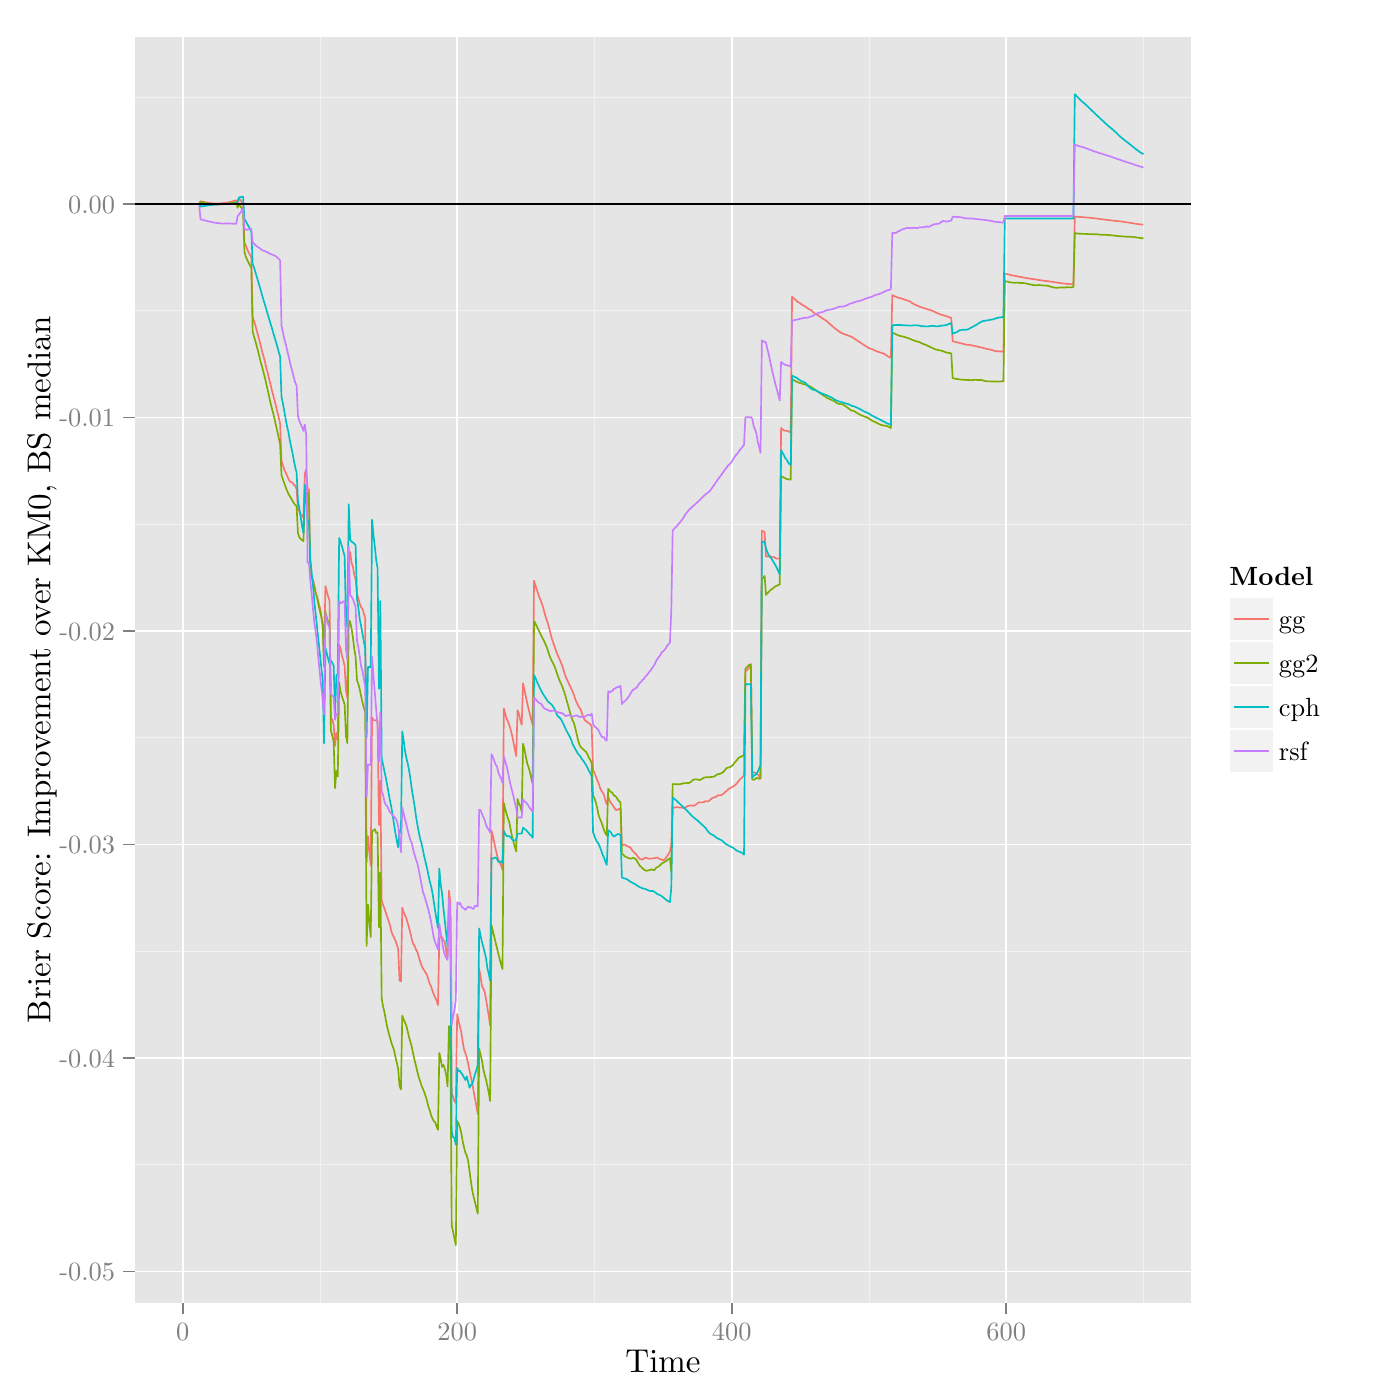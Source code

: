 % Created by tikzDevice version 0.7.0 on 2015-01-19 17:47:58
% !TEX encoding = UTF-8 Unicode
\documentclass[11pt]{memoir}
\nonstopmode

\usepackage{tikz}

\usepackage[active,tightpage,psfixbb]{preview}

\PreviewEnvironment{pgfpicture}

\setlength\PreviewBorder{0pt}

\usepackage{amsmath}
\newcommand{\SweaveOpts}[1]{}  % do not interfere with LaTeX
\newcommand{\SweaveInput}[1]{} % because they are not real TeX commands
\newcommand{\Sexpr}[1]{}       % will only be parsed by R


\usepackage{geometry}
\usepackage{amsmath}
\usepackage{lscape}
\geometry{verbose,tmargin=2.5cm,bmargin=2.5cm,lmargin=2.5cm,rmargin=2.5cm}


\begin{document}

\begin{tikzpicture}[x=1pt,y=1pt]
\definecolor[named]{fillColor}{rgb}{1.00,1.00,1.00}
\path[use as bounding box,fill=fillColor,fill opacity=0.00] (0,0) rectangle (505.89,505.89);
\begin{scope}
\path[clip] (  0.00,  0.00) rectangle (505.89,505.89);
\definecolor[named]{drawColor}{rgb}{1.00,1.00,1.00}
\definecolor[named]{fillColor}{rgb}{1.00,1.00,1.00}

\path[draw=drawColor,line width= 0.6pt,line join=round,line cap=round,fill=fillColor] (  0.00,  0.00) rectangle (505.89,505.89);
\end{scope}
\begin{scope}
\path[clip] ( 48.65, 35.17) rectangle (430.54,492.64);
\definecolor[named]{fillColor}{rgb}{0.90,0.90,0.90}

\path[fill=fillColor] ( 48.65, 35.17) rectangle (430.54,492.64);
\definecolor[named]{drawColor}{rgb}{0.95,0.95,0.95}

\path[draw=drawColor,line width= 0.3pt,line join=round] ( 48.65, 84.98) --
	(430.54, 84.98);

\path[draw=drawColor,line width= 0.3pt,line join=round] ( 48.65,162.15) --
	(430.54,162.15);

\path[draw=drawColor,line width= 0.3pt,line join=round] ( 48.65,239.31) --
	(430.54,239.31);

\path[draw=drawColor,line width= 0.3pt,line join=round] ( 48.65,316.47) --
	(430.54,316.47);

\path[draw=drawColor,line width= 0.3pt,line join=round] ( 48.65,393.63) --
	(430.54,393.63);

\path[draw=drawColor,line width= 0.3pt,line join=round] ( 48.65,470.79) --
	(430.54,470.79);

\path[draw=drawColor,line width= 0.3pt,line join=round] (115.61, 35.17) --
	(115.61,492.64);

\path[draw=drawColor,line width= 0.3pt,line join=round] (214.80, 35.17) --
	(214.80,492.64);

\path[draw=drawColor,line width= 0.3pt,line join=round] (313.99, 35.17) --
	(313.99,492.64);

\path[draw=drawColor,line width= 0.3pt,line join=round] (413.18, 35.17) --
	(413.18,492.64);
\definecolor[named]{drawColor}{rgb}{1.00,1.00,1.00}

\path[draw=drawColor,line width= 0.6pt,line join=round] ( 48.65, 46.40) --
	(430.54, 46.40);

\path[draw=drawColor,line width= 0.6pt,line join=round] ( 48.65,123.56) --
	(430.54,123.56);

\path[draw=drawColor,line width= 0.6pt,line join=round] ( 48.65,200.73) --
	(430.54,200.73);

\path[draw=drawColor,line width= 0.6pt,line join=round] ( 48.65,277.89) --
	(430.54,277.89);

\path[draw=drawColor,line width= 0.6pt,line join=round] ( 48.65,355.05) --
	(430.54,355.05);

\path[draw=drawColor,line width= 0.6pt,line join=round] ( 48.65,432.21) --
	(430.54,432.21);

\path[draw=drawColor,line width= 0.6pt,line join=round] ( 66.01, 35.17) --
	( 66.01,492.64);

\path[draw=drawColor,line width= 0.6pt,line join=round] (165.20, 35.17) --
	(165.20,492.64);

\path[draw=drawColor,line width= 0.6pt,line join=round] (264.39, 35.17) --
	(264.39,492.64);

\path[draw=drawColor,line width= 0.6pt,line join=round] (363.58, 35.17) --
	(363.58,492.64);
\definecolor[named]{drawColor}{rgb}{0.97,0.46,0.43}

\path[draw=drawColor,line width= 0.6pt,line join=round] ( 66.51,432.21) --
	( 67.00,432.21) --
	( 67.50,432.21) --
	( 67.99,432.21) --
	( 68.49,432.21) --
	( 68.99,432.21) --
	( 69.48,432.21) --
	( 69.98,432.21) --
	( 70.47,432.21) --
	( 70.97,432.21) --
	( 71.47,432.21) --
	( 71.96,432.21) --
	( 72.46,433.13) --
	( 72.95,433.01) --
	( 73.45,432.91) --
	( 73.95,432.81) --
	( 74.44,432.73) --
	( 74.94,432.65) --
	( 75.43,432.57) --
	( 75.93,432.51) --
	( 76.43,432.46) --
	( 76.92,432.41) --
	( 77.42,432.38) --
	( 77.91,432.36) --
	( 78.41,432.34) --
	( 78.91,432.34) --
	( 79.40,432.37) --
	( 79.90,432.41) --
	( 80.39,432.44) --
	( 80.89,432.53) --
	( 81.39,432.58) --
	( 81.88,432.66) --
	( 82.38,432.74) --
	( 82.87,432.82) --
	( 83.37,432.97) --
	( 83.86,433.10) --
	( 84.36,433.24) --
	( 84.86,433.35) --
	( 85.35,433.47) --
	( 85.85,432.14) --
	( 86.34,434.25) --
	( 86.84,433.60) --
	( 87.34,432.92) --
	( 87.83,432.22) --
	( 88.33,418.11) --
	( 88.82,417.19) --
	( 89.32,415.81) --
	( 89.82,414.71) --
	( 90.31,413.79) --
	( 90.81,413.02) --
	( 91.30,391.46) --
	( 91.80,389.82) --
	( 92.30,388.26) --
	( 92.79,386.32) --
	( 93.29,384.49) --
	( 93.78,382.67) --
	( 94.28,380.65) --
	( 94.78,378.62) --
	( 95.27,376.95) --
	( 95.77,374.99) --
	( 96.26,372.80) --
	( 96.76,371.05) --
	( 97.26,368.89) --
	( 97.75,366.99) --
	( 98.25,364.83) --
	( 98.74,362.99) --
	( 99.24,361.06) --
	( 99.74,359.13) --
	(100.23,357.00) --
	(100.73,355.02) --
	(101.22,352.76) --
	(101.72,339.15) --
	(102.22,337.82) --
	(102.71,336.17) --
	(103.21,335.19) --
	(103.70,334.06) --
	(104.20,332.89) --
	(104.69,332.01) --
	(105.19,331.70) --
	(105.69,331.44) --
	(106.18,330.83) --
	(106.68,330.34) --
	(107.17,329.16) --
	(107.67,321.82) --
	(108.17,320.97) --
	(108.66,320.01) --
	(109.16,319.44) --
	(109.65,318.82) --
	(110.15,334.81) --
	(110.65,336.24) --
	(111.14,329.31) --
	(111.64,328.90) --
	(112.13,298.82) --
	(112.63,297.27) --
	(113.13,296.31) --
	(113.62,294.20) --
	(114.12,291.63) --
	(114.61,289.90) --
	(115.11,288.00) --
	(115.61,286.32) --
	(116.10,283.40) --
	(116.60,280.33) --
	(117.09,269.09) --
	(117.59,294.08) --
	(118.09,292.25) --
	(118.58,290.34) --
	(119.08,288.89) --
	(119.57,246.35) --
	(120.07,245.94) --
	(120.57,244.04) --
	(121.06,236.35) --
	(121.56,241.06) --
	(122.05,238.73) --
	(122.55,273.05) --
	(123.05,271.49) --
	(123.54,268.96) --
	(124.04,267.37) --
	(124.53,265.13) --
	(125.03,256.18) --
	(125.52,253.69) --
	(126.02,305.76) --
	(126.52,306.43) --
	(127.01,302.55) --
	(127.51,301.11) --
	(128.00,298.20) --
	(128.50,296.47) --
	(129.00,291.21) --
	(129.49,289.62) --
	(129.99,287.74) --
	(130.48,286.46) --
	(130.98,285.91) --
	(131.48,284.17) --
	(131.97,282.39) --
	(132.47,194.15) --
	(132.96,203.69) --
	(133.46,198.18) --
	(133.96,193.06) --
	(134.45,246.64) --
	(134.95,245.72) --
	(135.44,245.53) --
	(135.94,245.60) --
	(136.44,245.59) --
	(136.93,207.76) --
	(137.43,223.83) --
	(137.92,180.36) --
	(138.42,178.94) --
	(138.92,177.55) --
	(139.41,176.05) --
	(139.91,174.58) --
	(140.40,173.14) --
	(140.90,171.74) --
	(141.40,169.40) --
	(141.89,168.05) --
	(142.39,167.12) --
	(142.88,165.98) --
	(143.38,164.64) --
	(143.88,162.95) --
	(144.37,151.66) --
	(144.87,151.26) --
	(145.36,177.90) --
	(145.86,176.16) --
	(146.35,175.22) --
	(146.85,174.04) --
	(147.35,172.26) --
	(147.84,170.48) --
	(148.34,168.61) --
	(148.83,166.34) --
	(149.33,164.84) --
	(149.83,164.10) --
	(150.32,162.77) --
	(150.82,161.83) --
	(151.31,160.16) --
	(151.81,158.49) --
	(152.31,157.03) --
	(152.80,156.02) --
	(153.30,155.25) --
	(153.79,154.40) --
	(154.29,153.64) --
	(154.79,151.87) --
	(155.28,150.39) --
	(155.78,149.43) --
	(156.27,147.92) --
	(156.77,146.48) --
	(157.27,145.46) --
	(157.76,144.39) --
	(158.26,142.69) --
	(158.75,166.79) --
	(159.25,167.38) --
	(159.75,167.20) --
	(160.24,166.26) --
	(160.74,165.50) --
	(161.23,161.88) --
	(161.73,159.92) --
	(162.23,184.07) --
	(162.72,179.86) --
	(163.22,110.77) --
	(163.71,109.65) --
	(164.21,108.03) --
	(164.71,107.35) --
	(165.20,139.46) --
	(165.70,136.80) --
	(166.19,134.98) --
	(166.69,132.85) --
	(167.18,129.54) --
	(167.68,126.69) --
	(168.18,125.27) --
	(168.67,123.71) --
	(169.17,121.55) --
	(169.66,118.97) --
	(170.16,116.61) --
	(170.66,114.35) --
	(171.15,111.55) --
	(171.65,108.85) --
	(172.14,106.25) --
	(172.64,103.26) --
	(173.14,155.69) --
	(173.63,153.17) --
	(174.13,149.67) --
	(174.62,148.68) --
	(175.12,147.51) --
	(175.62,144.83) --
	(176.11,141.82) --
	(176.61,138.78) --
	(177.10,135.41) --
	(177.60,205.76) --
	(178.10,203.93) --
	(178.59,201.42) --
	(179.09,199.08) --
	(179.58,196.90) --
	(180.08,195.13) --
	(180.58,194.22) --
	(181.07,193.10) --
	(181.57,191.68) --
	(182.06,249.90) --
	(182.56,248.12) --
	(183.06,246.10) --
	(183.55,245.22) --
	(184.05,243.86) --
	(184.54,242.15) --
	(185.04,240.12) --
	(185.54,237.71) --
	(186.03,235.12) --
	(186.53,232.67) --
	(187.02,249.21) --
	(187.52,247.94) --
	(188.01,245.66) --
	(188.51,243.99) --
	(189.01,258.94) --
	(189.50,256.63) --
	(190.00,254.37) --
	(190.49,251.85) --
	(190.99,249.69) --
	(191.49,247.69) --
	(191.98,245.78) --
	(192.48,243.95) --
	(192.97,296.06) --
	(193.47,294.29) --
	(193.97,292.80) --
	(194.46,291.32) --
	(194.96,289.92) --
	(195.45,288.71) --
	(195.95,287.40) --
	(196.45,285.65) --
	(196.94,283.77) --
	(197.44,282.25) --
	(197.93,280.74) --
	(198.43,278.94) --
	(198.93,276.93) --
	(199.42,275.05) --
	(199.92,273.61) --
	(200.41,272.22) --
	(200.91,270.73) --
	(201.41,269.41) --
	(201.90,268.30) --
	(202.40,267.21) --
	(202.89,265.99) --
	(203.39,264.63) --
	(203.89,262.98) --
	(204.38,261.41) --
	(204.88,260.33) --
	(205.37,259.26) --
	(205.87,258.20) --
	(206.37,257.15) --
	(206.86,256.11) --
	(207.36,254.79) --
	(207.85,253.31) --
	(208.35,252.11) --
	(208.84,251.09) --
	(209.34,250.24) --
	(209.84,249.52) --
	(210.33,247.91) --
	(210.83,246.70) --
	(211.32,245.65) --
	(211.82,245.27) --
	(212.32,244.89) --
	(212.81,244.53) --
	(213.31,244.17) --
	(213.80,243.44) --
	(214.30,227.66) --
	(214.80,226.63) --
	(215.29,225.35) --
	(215.79,224.02) --
	(216.28,222.90) --
	(216.78,221.35) --
	(217.28,220.18) --
	(217.77,219.53) --
	(218.27,218.58) --
	(218.76,216.68) --
	(219.26,215.27) --
	(219.76,218.17) --
	(220.25,216.65) --
	(220.75,215.78) --
	(221.24,215.14) --
	(221.74,214.47) --
	(222.24,213.53) --
	(222.73,213.13) --
	(223.23,213.36) --
	(223.72,213.69) --
	(224.22,213.36) --
	(224.72,200.52) --
	(225.21,200.61) --
	(225.71,200.70) --
	(226.20,200.39) --
	(226.70,200.19) --
	(227.20,199.85) --
	(227.69,199.73) --
	(228.19,199.06) --
	(228.68,198.31) --
	(229.18,197.86) --
	(229.67,197.42) --
	(230.17,196.78) --
	(230.67,196.07) --
	(231.16,195.54) --
	(231.66,195.38) --
	(232.15,195.31) --
	(232.65,195.60) --
	(233.15,195.99) --
	(233.64,195.84) --
	(234.14,195.71) --
	(234.63,195.60) --
	(235.13,195.61) --
	(235.63,195.67) --
	(236.12,195.74) --
	(236.62,195.83) --
	(237.11,195.94) --
	(237.61,196.02) --
	(238.11,195.63) --
	(238.60,195.43) --
	(239.10,195.25) --
	(239.59,195.09) --
	(240.09,195.21) --
	(240.59,195.86) --
	(241.08,196.58) --
	(241.58,197.31) --
	(242.07,198.06) --
	(242.57,200.59) --
	(243.07,214.02) --
	(243.56,214.06) --
	(244.06,214.12) --
	(244.55,214.19) --
	(245.05,214.15) --
	(245.55,214.10) --
	(246.04,214.06) --
	(246.54,214.03) --
	(247.03,214.01) --
	(247.53,214.09) --
	(248.02,214.36) --
	(248.52,214.63) --
	(249.02,214.78) --
	(249.51,214.82) --
	(250.01,214.82) --
	(250.50,214.74) --
	(251.00,214.80) --
	(251.50,215.18) --
	(251.99,215.57) --
	(252.49,215.94) --
	(252.98,215.94) --
	(253.48,215.94) --
	(253.98,215.95) --
	(254.47,216.11) --
	(254.97,216.40) --
	(255.46,216.29) --
	(255.96,216.35) --
	(256.46,216.75) --
	(256.95,217.15) --
	(257.45,217.56) --
	(257.94,217.71) --
	(258.44,217.85) --
	(258.94,218.10) --
	(259.43,218.51) --
	(259.93,218.47) --
	(260.42,218.54) --
	(260.92,218.74) --
	(261.42,219.12) --
	(261.91,219.54) --
	(262.41,219.98) --
	(262.90,220.43) --
	(263.40,220.86) --
	(263.90,221.13) --
	(264.39,221.41) --
	(264.89,221.70) --
	(265.38,222.00) --
	(265.88,222.41) --
	(266.38,222.97) --
	(266.87,223.62) --
	(267.37,224.22) --
	(267.86,224.70) --
	(268.36,225.18) --
	(268.85,225.66) --
	(269.35,263.51) --
	(269.85,263.57) --
	(270.34,264.14) --
	(270.84,264.73) --
	(271.33,265.95) --
	(271.83,226.64) --
	(272.33,226.81) --
	(272.82,226.62) --
	(273.32,226.42) --
	(273.81,226.13) --
	(274.31,225.38) --
	(274.81,224.47) --
	(275.30,314.11) --
	(275.80,313.90) --
	(276.29,313.62) --
	(276.79,304.79) --
	(277.29,304.75) --
	(277.78,304.86) --
	(278.28,304.98) --
	(278.77,304.54) --
	(279.27,304.56) --
	(279.77,304.59) --
	(280.26,304.18) --
	(280.76,304.00) --
	(281.25,304.04) --
	(281.75,304.05) --
	(282.25,351.25) --
	(282.74,350.73) --
	(283.24,350.32) --
	(283.73,350.27) --
	(284.23,350.23) --
	(284.73,350.13) --
	(285.22,349.85) --
	(285.72,349.57) --
	(286.21,398.60) --
	(286.71,398.21) --
	(287.21,397.75) --
	(287.70,397.28) --
	(288.20,396.84) --
	(288.69,396.58) --
	(289.19,396.25) --
	(289.68,395.85) --
	(290.18,395.54) --
	(290.68,395.33) --
	(291.17,395.02) --
	(291.67,394.60) --
	(292.16,394.19) --
	(292.66,394.04) --
	(293.16,393.75) --
	(293.65,393.28) --
	(294.15,392.81) --
	(294.64,392.43) --
	(295.14,392.20) --
	(295.64,391.97) --
	(296.13,391.60) --
	(296.63,391.21) --
	(297.12,390.88) --
	(297.62,390.57) --
	(298.12,390.25) --
	(298.61,389.93) --
	(299.11,389.52) --
	(299.60,389.00) --
	(300.10,388.64) --
	(300.60,388.15) --
	(301.09,387.72) --
	(301.59,387.34) --
	(302.08,386.95) --
	(302.58,386.57) --
	(303.08,386.18) --
	(303.57,385.85) --
	(304.07,385.56) --
	(304.56,385.36) --
	(305.06,385.17) --
	(305.56,384.99) --
	(306.05,384.80) --
	(306.55,384.62) --
	(307.04,384.43) --
	(307.54,384.24) --
	(308.04,384.01) --
	(308.53,383.63) --
	(309.03,383.33) --
	(309.52,382.95) --
	(310.02,382.65) --
	(310.51,382.34) --
	(311.01,382.03) --
	(311.51,381.66) --
	(312.00,381.34) --
	(312.50,381.03) --
	(312.99,380.71) --
	(313.49,380.40) --
	(313.99,380.11) --
	(314.48,379.86) --
	(314.98,379.80) --
	(315.47,379.59) --
	(315.97,379.34) --
	(316.47,379.09) --
	(316.96,378.87) --
	(317.46,378.70) --
	(317.95,378.55) --
	(318.45,378.39) --
	(318.95,378.24) --
	(319.44,378.03) --
	(319.94,377.72) --
	(320.43,377.41) --
	(320.93,377.09) --
	(321.43,376.80) --
	(321.92,376.64) --
	(322.42,399.27) --
	(322.91,399.03) --
	(323.41,398.80) --
	(323.91,398.57) --
	(324.40,398.35) --
	(324.90,398.25) --
	(325.39,398.12) --
	(325.89,397.95) --
	(326.39,397.78) --
	(326.88,397.62) --
	(327.38,397.45) --
	(327.87,397.29) --
	(328.37,397.13) --
	(328.87,396.90) --
	(329.36,396.55) --
	(329.86,396.20) --
	(330.35,395.95) --
	(330.85,395.72) --
	(331.34,395.50) --
	(331.84,395.30) --
	(332.34,395.04) --
	(332.83,394.87) --
	(333.33,394.71) --
	(333.82,394.55) --
	(334.32,394.39) --
	(334.82,394.24) --
	(335.31,394.09) --
	(335.81,393.94) --
	(336.30,393.79) --
	(336.80,393.63) --
	(337.30,393.40) --
	(337.79,393.16) --
	(338.29,392.93) --
	(338.78,392.70) --
	(339.28,392.48) --
	(339.78,392.26) --
	(340.27,392.12) --
	(340.77,391.98) --
	(341.26,391.85) --
	(341.76,391.69) --
	(342.26,391.53) --
	(342.75,391.38) --
	(343.25,391.16) --
	(343.74,390.96) --
	(344.24,382.59) --
	(344.74,382.46) --
	(345.23,382.33) --
	(345.73,382.20) --
	(346.22,382.08) --
	(346.72,381.96) --
	(347.22,381.83) --
	(347.71,381.71) --
	(348.21,381.59) --
	(348.70,381.47) --
	(349.20,381.35) --
	(349.70,381.31) --
	(350.19,381.31) --
	(350.69,381.19) --
	(351.18,381.08) --
	(351.68,380.97) --
	(352.17,380.87) --
	(352.67,380.76) --
	(353.17,380.65) --
	(353.66,380.54) --
	(354.16,380.44) --
	(354.65,380.33) --
	(355.15,380.23) --
	(355.65,380.05) --
	(356.14,379.91) --
	(356.64,379.79) --
	(357.13,379.70) --
	(357.63,379.61) --
	(358.13,379.50) --
	(358.62,379.35) --
	(359.12,379.20) --
	(359.61,379.03) --
	(360.11,378.97) --
	(360.61,378.94) --
	(361.10,378.90) --
	(361.60,378.87) --
	(362.09,378.84) --
	(362.59,378.76) --
	(363.09,407.06) --
	(363.58,406.93) --
	(364.08,406.80) --
	(364.57,406.67) --
	(365.07,406.55) --
	(365.57,406.44) --
	(366.06,406.34) --
	(366.56,406.24) --
	(367.05,406.14) --
	(367.55,406.04) --
	(368.05,405.94) --
	(368.54,405.85) --
	(369.04,405.75) --
	(369.53,405.66) --
	(370.03,405.57) --
	(370.53,405.48) --
	(371.02,405.38) --
	(371.52,405.30) --
	(372.01,405.22) --
	(372.51,405.14) --
	(373.00,405.08) --
	(373.50,405.00) --
	(374.00,404.93) --
	(374.49,404.86) --
	(374.99,404.78) --
	(375.48,404.70) --
	(375.98,404.62) --
	(376.48,404.55) --
	(376.97,404.48) --
	(377.47,404.41) --
	(377.96,404.35) --
	(378.46,404.31) --
	(378.96,404.23) --
	(379.45,404.15) --
	(379.95,404.08) --
	(380.44,403.99) --
	(380.94,403.92) --
	(381.44,403.85) --
	(381.93,403.78) --
	(382.43,403.71) --
	(382.92,403.64) --
	(383.42,403.57) --
	(383.92,403.51) --
	(384.41,403.45) --
	(384.91,403.39) --
	(385.40,403.33) --
	(385.90,403.28) --
	(386.40,403.23) --
	(386.89,403.20) --
	(387.39,403.21) --
	(387.88,403.20) --
	(388.38,427.61) --
	(388.88,427.58) --
	(389.37,427.54) --
	(389.87,427.51) --
	(390.36,427.47) --
	(390.86,427.43) --
	(391.36,427.40) --
	(391.85,427.37) --
	(392.35,427.31) --
	(392.84,427.27) --
	(393.34,427.24) --
	(393.83,427.19) --
	(394.33,427.14) --
	(394.83,427.07) --
	(395.32,427.02) --
	(395.82,426.95) --
	(396.31,426.89) --
	(396.81,426.83) --
	(397.31,426.77) --
	(397.80,426.71) --
	(398.30,426.65) --
	(398.79,426.58) --
	(399.29,426.51) --
	(399.79,426.45) --
	(400.28,426.39) --
	(400.78,426.33) --
	(401.27,426.27) --
	(401.77,426.20) --
	(402.27,426.14) --
	(402.76,426.08) --
	(403.26,426.03) --
	(403.75,426.00) --
	(404.25,425.96) --
	(404.75,425.91) --
	(405.24,425.84) --
	(405.74,425.77) --
	(406.23,425.70) --
	(406.73,425.62) --
	(407.23,425.54) --
	(407.72,425.47) --
	(408.22,425.39) --
	(408.71,425.31) --
	(409.21,425.23) --
	(409.71,425.15) --
	(410.20,425.06) --
	(410.70,424.98) --
	(411.19,424.90) --
	(411.69,424.85) --
	(412.19,424.79) --
	(412.68,424.74) --
	(413.18,424.71);
\definecolor[named]{drawColor}{rgb}{0.49,0.68,0.00}

\path[draw=drawColor,line width= 0.6pt,line join=round] ( 66.51,432.21) --
	( 67.00,432.21) --
	( 67.50,432.21) --
	( 67.99,432.21) --
	( 68.49,432.21) --
	( 68.99,432.21) --
	( 69.48,432.21) --
	( 69.98,432.21) --
	( 70.47,432.21) --
	( 70.97,432.21) --
	( 71.47,432.21) --
	( 71.96,432.21) --
	( 72.46,433.00) --
	( 72.95,432.86) --
	( 73.45,432.74) --
	( 73.95,432.62) --
	( 74.44,432.51) --
	( 74.94,432.40) --
	( 75.43,432.31) --
	( 75.93,432.23) --
	( 76.43,432.16) --
	( 76.92,432.10) --
	( 77.42,432.04) --
	( 77.91,432.03) --
	( 78.41,432.01) --
	( 78.91,432.02) --
	( 79.40,432.02) --
	( 79.90,432.05) --
	( 80.39,432.09) --
	( 80.89,432.11) --
	( 81.39,432.18) --
	( 81.88,432.23) --
	( 82.38,432.30) --
	( 82.87,432.35) --
	( 83.37,432.42) --
	( 83.86,432.58) --
	( 84.36,432.66) --
	( 84.86,432.75) --
	( 85.35,432.87) --
	( 85.85,430.83) --
	( 86.34,431.98) --
	( 86.84,431.31) --
	( 87.34,430.65) --
	( 87.83,429.90) --
	( 88.33,414.81) --
	( 88.82,413.12) --
	( 89.32,412.01) --
	( 89.82,410.97) --
	( 90.31,409.98) --
	( 90.81,409.22) --
	( 91.30,386.08) --
	( 91.80,384.21) --
	( 92.30,382.57) --
	( 92.79,380.67) --
	( 93.29,378.85) --
	( 93.78,376.80) --
	( 94.28,374.75) --
	( 94.78,373.12) --
	( 95.27,371.10) --
	( 95.77,369.21) --
	( 96.26,367.04) --
	( 96.76,364.82) --
	( 97.26,362.52) --
	( 97.75,360.34) --
	( 98.25,358.27) --
	( 98.74,356.51) --
	( 99.24,354.35) --
	( 99.74,352.07) --
	(100.23,349.89) --
	(100.73,347.65) --
	(101.22,345.30) --
	(101.72,334.18) --
	(102.22,332.66) --
	(102.71,331.30) --
	(103.21,329.88) --
	(103.70,328.66) --
	(104.20,327.49) --
	(104.69,326.67) --
	(105.19,325.81) --
	(105.69,324.94) --
	(106.18,324.06) --
	(106.68,323.48) --
	(107.17,322.93) --
	(107.67,313.23) --
	(108.17,311.72) --
	(108.66,311.07) --
	(109.16,310.72) --
	(109.65,310.35) --
	(110.15,325.39) --
	(110.65,324.39) --
	(111.14,327.96) --
	(111.64,325.95) --
	(112.13,298.04) --
	(112.63,297.17) --
	(113.13,295.42) --
	(113.62,293.58) --
	(114.12,291.17) --
	(114.61,290.08) --
	(115.11,287.19) --
	(115.61,285.08) --
	(116.10,283.01) --
	(116.60,279.85) --
	(117.09,265.05) --
	(117.59,284.72) --
	(118.09,282.82) --
	(118.58,281.21) --
	(119.08,280.36) --
	(119.57,241.85) --
	(120.07,240.07) --
	(120.57,237.86) --
	(121.06,221.10) --
	(121.56,227.30) --
	(122.05,225.28) --
	(122.55,259.28) --
	(123.05,256.08) --
	(123.54,254.37) --
	(124.04,252.86) --
	(124.53,251.24) --
	(125.03,239.88) --
	(125.52,237.35) --
	(126.02,281.65) --
	(126.52,281.31) --
	(127.01,278.88) --
	(127.51,275.61) --
	(128.00,271.55) --
	(128.50,268.42) --
	(129.00,260.09) --
	(129.49,258.71) --
	(129.99,256.78) --
	(130.48,254.39) --
	(130.98,252.08) --
	(131.48,250.13) --
	(131.97,248.61) --
	(132.47,164.07) --
	(132.96,178.94) --
	(133.46,172.72) --
	(133.96,167.29) --
	(134.45,205.56) --
	(134.95,205.75) --
	(135.44,206.29) --
	(135.94,204.90) --
	(136.44,205.13) --
	(136.93,170.80) --
	(137.43,190.70) --
	(137.92,145.20) --
	(138.42,142.20) --
	(138.92,140.09) --
	(139.41,137.45) --
	(139.91,134.82) --
	(140.40,132.85) --
	(140.90,131.01) --
	(141.40,129.22) --
	(141.89,127.79) --
	(142.39,126.39) --
	(142.88,124.10) --
	(143.38,121.85) --
	(143.88,119.64) --
	(144.37,113.48) --
	(144.87,112.25) --
	(145.36,138.85) --
	(145.86,137.51) --
	(146.35,136.38) --
	(146.85,135.22) --
	(147.35,133.09) --
	(147.84,130.97) --
	(148.34,129.26) --
	(148.83,127.48) --
	(149.33,124.99) --
	(149.83,122.71) --
	(150.32,120.72) --
	(150.82,118.57) --
	(151.31,116.61) --
	(151.81,115.25) --
	(152.31,113.56) --
	(152.80,112.53) --
	(153.30,111.23) --
	(153.79,109.86) --
	(154.29,108.14) --
	(154.79,106.01) --
	(155.28,104.64) --
	(155.78,102.93) --
	(156.27,101.68) --
	(156.77,100.78) --
	(157.27,100.32) --
	(157.76, 98.79) --
	(158.26, 97.61) --
	(158.75,125.41) --
	(159.25,123.19) --
	(159.75,120.32) --
	(160.24,121.13) --
	(160.74,119.67) --
	(161.23,117.44) --
	(161.73,113.30) --
	(162.23,135.11) --
	(162.72,132.81) --
	(163.22, 63.19) --
	(163.71, 60.81) --
	(164.21, 58.36) --
	(164.71, 55.97) --
	(165.20,100.83) --
	(165.70, 99.88) --
	(166.19, 98.45) --
	(166.69, 96.44) --
	(167.18, 93.56) --
	(167.68, 91.28) --
	(168.18, 89.29) --
	(168.67, 88.33) --
	(169.17, 86.37) --
	(169.66, 82.76) --
	(170.16, 79.03) --
	(170.66, 75.68) --
	(171.15, 73.38) --
	(171.65, 71.41) --
	(172.14, 69.41) --
	(172.64, 67.38) --
	(173.14,127.01) --
	(173.63,124.83) --
	(174.13,122.85) --
	(174.62,119.68) --
	(175.12,117.61) --
	(175.62,115.76) --
	(176.11,113.45) --
	(176.61,111.10) --
	(177.10,108.04) --
	(177.60,171.57) --
	(178.10,169.51) --
	(178.59,167.43) --
	(179.09,165.30) --
	(179.58,163.30) --
	(180.08,161.27) --
	(180.58,159.22) --
	(181.07,157.35) --
	(181.57,155.72) --
	(182.06,215.79) --
	(182.56,213.57) --
	(183.06,211.77) --
	(183.55,210.14) --
	(184.05,208.65) --
	(184.54,206.08) --
	(185.04,203.54) --
	(185.54,201.72) --
	(186.03,199.91) --
	(186.53,198.18) --
	(187.02,217.16) --
	(187.52,215.61) --
	(188.01,214.62) --
	(188.51,212.55) --
	(189.01,237.12) --
	(189.50,235.19) --
	(190.00,232.58) --
	(190.49,230.06) --
	(190.99,228.70) --
	(191.49,226.86) --
	(191.98,224.65) --
	(192.48,222.56) --
	(192.97,281.50) --
	(193.47,280.55) --
	(193.97,279.58) --
	(194.46,278.54) --
	(194.96,277.52) --
	(195.45,276.51) --
	(195.95,275.51) --
	(196.45,274.52) --
	(196.94,273.50) --
	(197.44,272.33) --
	(197.93,270.93) --
	(198.43,269.37) --
	(198.93,268.01) --
	(199.42,267.04) --
	(199.92,266.04) --
	(200.41,265.05) --
	(200.91,263.61) --
	(201.41,262.18) --
	(201.90,260.76) --
	(202.40,259.48) --
	(202.89,258.51) --
	(203.39,257.22) --
	(203.89,255.81) --
	(204.38,254.20) --
	(204.88,252.40) --
	(205.37,250.61) --
	(205.87,248.83) --
	(206.37,247.07) --
	(206.86,245.65) --
	(207.36,244.72) --
	(207.85,242.87) --
	(208.35,240.74) --
	(208.84,238.63) --
	(209.34,236.91) --
	(209.84,235.97) --
	(210.33,235.49) --
	(210.83,235.02) --
	(211.32,234.57) --
	(211.82,234.13) --
	(212.32,233.19) --
	(212.81,232.10) --
	(213.31,231.20) --
	(213.80,230.24) --
	(214.30,218.56) --
	(214.80,217.39) --
	(215.29,215.94) --
	(215.79,214.07) --
	(216.28,211.41) --
	(216.78,210.04) --
	(217.28,208.89) --
	(217.77,207.48) --
	(218.27,205.92) --
	(218.76,204.85) --
	(219.26,203.94) --
	(219.76,220.85) --
	(220.25,220.26) --
	(220.75,219.70) --
	(221.24,219.46) --
	(221.74,218.54) --
	(222.24,218.29) --
	(222.73,217.85) --
	(223.23,216.99) --
	(223.72,216.35) --
	(224.22,215.98) --
	(224.72,197.27) --
	(225.21,197.10) --
	(225.71,196.46) --
	(226.20,196.23) --
	(226.70,195.99) --
	(227.20,195.75) --
	(227.69,195.62) --
	(228.19,195.68) --
	(228.68,195.94) --
	(229.18,195.70) --
	(229.67,195.48) --
	(230.17,194.76) --
	(230.67,193.89) --
	(231.16,193.09) --
	(231.66,192.65) --
	(232.15,192.17) --
	(232.65,191.72) --
	(233.15,191.34) --
	(233.64,191.25) --
	(234.14,191.35) --
	(234.63,191.47) --
	(235.13,191.60) --
	(235.63,191.76) --
	(236.12,191.46) --
	(236.62,191.60) --
	(237.11,192.34) --
	(237.61,192.58) --
	(238.11,192.86) --
	(238.60,193.31) --
	(239.10,193.80) --
	(239.59,194.14) --
	(240.09,194.36) --
	(240.59,194.67) --
	(241.08,195.06) --
	(241.58,195.46) --
	(242.07,195.82) --
	(242.57,190.73) --
	(243.07,222.57) --
	(243.56,222.54) --
	(244.06,222.52) --
	(244.55,222.50) --
	(245.05,222.50) --
	(245.55,222.51) --
	(246.04,222.60) --
	(246.54,222.73) --
	(247.03,222.87) --
	(247.53,222.88) --
	(248.02,222.91) --
	(248.52,222.94) --
	(249.02,222.99) --
	(249.51,223.25) --
	(250.01,223.71) --
	(250.50,224.14) --
	(251.00,224.28) --
	(251.50,224.24) --
	(251.99,224.22) --
	(252.49,224.10) --
	(252.98,224.05) --
	(253.48,224.33) --
	(253.98,224.65) --
	(254.47,224.93) --
	(254.97,225.00) --
	(255.46,225.01) --
	(255.96,225.03) --
	(256.46,225.07) --
	(256.95,225.11) --
	(257.45,225.17) --
	(257.94,225.25) --
	(258.44,225.55) --
	(258.94,225.87) --
	(259.43,226.19) --
	(259.93,226.22) --
	(260.42,226.36) --
	(260.92,226.63) --
	(261.42,226.99) --
	(261.91,227.57) --
	(262.41,228.21) --
	(262.90,228.52) --
	(263.40,228.58) --
	(263.90,228.76) --
	(264.39,229.12) --
	(264.89,229.51) --
	(265.38,230.27) --
	(265.88,230.74) --
	(266.38,231.39) --
	(266.87,232.01) --
	(267.37,232.31) --
	(267.86,232.50) --
	(268.36,232.72) --
	(268.85,233.20) --
	(269.35,264.25) --
	(269.85,264.77) --
	(270.34,265.31) --
	(270.84,265.70) --
	(271.33,265.62) --
	(271.83,224.21) --
	(272.33,224.12) --
	(272.82,224.28) --
	(273.32,224.82) --
	(273.81,224.67) --
	(274.31,224.46) --
	(274.81,225.06) --
	(275.30,296.62) --
	(275.80,297.11) --
	(276.29,297.75) --
	(276.79,290.91) --
	(277.29,291.54) --
	(277.78,291.98) --
	(278.28,292.58) --
	(278.77,292.97) --
	(279.27,293.19) --
	(279.77,293.76) --
	(280.26,294.02) --
	(280.76,294.27) --
	(281.25,294.46) --
	(281.75,294.67) --
	(282.25,333.86) --
	(282.74,333.53) --
	(283.24,333.34) --
	(283.73,333.06) --
	(284.23,332.80) --
	(284.73,332.71) --
	(285.22,332.61) --
	(285.72,332.57) --
	(286.21,368.84) --
	(286.71,368.57) --
	(287.21,368.31) --
	(287.70,368.04) --
	(288.20,367.78) --
	(288.69,367.60) --
	(289.19,367.45) --
	(289.68,367.30) --
	(290.18,367.15) --
	(290.68,367.00) --
	(291.17,366.86) --
	(291.67,366.71) --
	(292.16,366.56) --
	(292.66,366.26) --
	(293.16,366.00) --
	(293.65,365.67) --
	(294.15,365.33) --
	(294.64,364.98) --
	(295.14,364.64) --
	(295.64,364.30) --
	(296.13,363.96) --
	(296.63,363.62) --
	(297.12,363.29) --
	(297.62,362.95) --
	(298.12,362.64) --
	(298.61,362.27) --
	(299.11,361.98) --
	(299.60,361.75) --
	(300.10,361.53) --
	(300.60,361.31) --
	(301.09,361.09) --
	(301.59,360.85) --
	(302.08,360.45) --
	(302.58,360.12) --
	(303.08,359.99) --
	(303.57,359.87) --
	(304.07,359.85) --
	(304.56,359.74) --
	(305.06,359.41) --
	(305.56,359.09) --
	(306.05,358.76) --
	(306.55,358.39) --
	(307.04,358.00) --
	(307.54,357.60) --
	(308.04,357.47) --
	(308.53,357.40) --
	(309.03,357.09) --
	(309.52,356.78) --
	(310.02,356.47) --
	(310.51,356.19) --
	(311.01,355.93) --
	(311.51,355.67) --
	(312.00,355.51) --
	(312.50,355.32) --
	(312.99,355.17) --
	(313.49,354.95) --
	(313.99,354.63) --
	(314.48,354.31) --
	(314.98,353.95) --
	(315.47,353.68) --
	(315.97,353.51) --
	(316.47,353.25) --
	(316.96,353.00) --
	(317.46,352.74) --
	(317.95,352.49) --
	(318.45,352.32) --
	(318.95,352.22) --
	(319.44,352.12) --
	(319.94,352.02) --
	(320.43,351.92) --
	(320.93,351.77) --
	(321.43,351.48) --
	(321.92,351.19) --
	(322.42,385.72) --
	(322.91,385.49) --
	(323.41,385.26) --
	(323.91,385.03) --
	(324.40,384.81) --
	(324.90,384.58) --
	(325.39,384.46) --
	(325.89,384.40) --
	(326.39,384.24) --
	(326.88,384.09) --
	(327.38,383.94) --
	(327.87,383.80) --
	(328.37,383.63) --
	(328.87,383.40) --
	(329.36,383.20) --
	(329.86,383.00) --
	(330.35,382.80) --
	(330.85,382.63) --
	(331.34,382.53) --
	(331.84,382.37) --
	(332.34,382.21) --
	(332.83,381.96) --
	(333.33,381.68) --
	(333.82,381.54) --
	(334.32,381.34) --
	(334.82,381.11) --
	(335.31,380.89) --
	(335.81,380.67) --
	(336.30,380.43) --
	(336.80,380.19) --
	(337.30,379.95) --
	(337.79,379.71) --
	(338.29,379.57) --
	(338.78,379.45) --
	(339.28,379.33) --
	(339.78,379.26) --
	(340.27,379.13) --
	(340.77,379.00) --
	(341.26,378.77) --
	(341.76,378.56) --
	(342.26,378.44) --
	(342.75,378.36) --
	(343.25,378.27) --
	(343.74,378.19) --
	(344.24,369.26) --
	(344.74,369.13) --
	(345.23,369.01) --
	(345.73,368.93) --
	(346.22,368.86) --
	(346.72,368.79) --
	(347.22,368.72) --
	(347.71,368.68) --
	(348.21,368.66) --
	(348.70,368.63) --
	(349.20,368.60) --
	(349.70,368.58) --
	(350.19,368.56) --
	(350.69,368.53) --
	(351.18,368.51) --
	(351.68,368.58) --
	(352.17,368.64) --
	(352.67,368.61) --
	(353.17,368.59) --
	(353.66,368.57) --
	(354.16,368.56) --
	(354.65,368.54) --
	(355.15,368.45) --
	(355.65,368.28) --
	(356.14,368.15) --
	(356.64,368.10) --
	(357.13,368.08) --
	(357.63,368.07) --
	(358.13,368.05) --
	(358.62,368.04) --
	(359.12,368.03) --
	(359.61,368.02) --
	(360.11,368.01) --
	(360.61,368.00) --
	(361.10,368.00) --
	(361.60,368.06) --
	(362.09,368.11) --
	(362.59,368.12) --
	(363.09,404.33) --
	(363.58,404.21) --
	(364.08,404.09) --
	(364.57,403.97) --
	(365.07,403.85) --
	(365.57,403.78) --
	(366.06,403.74) --
	(366.56,403.70) --
	(367.05,403.70) --
	(367.55,403.76) --
	(368.05,403.72) --
	(368.54,403.64) --
	(369.04,403.62) --
	(369.53,403.60) --
	(370.03,403.59) --
	(370.53,403.51) --
	(371.02,403.39) --
	(371.52,403.27) --
	(372.01,403.16) --
	(372.51,403.04) --
	(373.00,402.93) --
	(373.50,402.85) --
	(374.00,402.82) --
	(374.49,402.80) --
	(374.99,402.85) --
	(375.48,402.89) --
	(375.98,402.86) --
	(376.48,402.78) --
	(376.97,402.73) --
	(377.47,402.70) --
	(377.96,402.69) --
	(378.46,402.63) --
	(378.96,402.51) --
	(379.45,402.36) --
	(379.95,402.20) --
	(380.44,402.06) --
	(380.94,402.01) --
	(381.44,401.90) --
	(381.93,401.88) --
	(382.43,401.93) --
	(382.92,401.98) --
	(383.42,402.02) --
	(383.92,402.01) --
	(384.41,402.01) --
	(384.91,402.01) --
	(385.40,402.07) --
	(385.90,402.09) --
	(386.40,402.04) --
	(386.89,402.04) --
	(387.39,402.11) --
	(387.88,402.22) --
	(388.38,421.65) --
	(388.88,421.58) --
	(389.37,421.51) --
	(389.87,421.44) --
	(390.36,421.41) --
	(390.86,421.39) --
	(391.36,421.38) --
	(391.85,421.37) --
	(392.35,421.36) --
	(392.84,421.34) --
	(393.34,421.29) --
	(393.83,421.28) --
	(394.33,421.27) --
	(394.83,421.26) --
	(395.32,421.24) --
	(395.82,421.23) --
	(396.31,421.22) --
	(396.81,421.18) --
	(397.31,421.13) --
	(397.80,421.08) --
	(398.30,421.05) --
	(398.79,421.05) --
	(399.29,421.03) --
	(399.79,421.00) --
	(400.28,420.97) --
	(400.78,420.93) --
	(401.27,420.90) --
	(401.77,420.85) --
	(402.27,420.79) --
	(402.76,420.73) --
	(403.26,420.67) --
	(403.75,420.61) --
	(404.25,420.56) --
	(404.75,420.53) --
	(405.24,420.49) --
	(405.74,420.45) --
	(406.23,420.41) --
	(406.73,420.37) --
	(407.23,420.35) --
	(407.72,420.34) --
	(408.22,420.32) --
	(408.71,420.30) --
	(409.21,420.29) --
	(409.71,420.23) --
	(410.20,420.16) --
	(410.70,420.09) --
	(411.19,420.01) --
	(411.69,419.94) --
	(412.19,419.87) --
	(412.68,419.82) --
	(413.18,419.76);
\definecolor[named]{drawColor}{rgb}{0.00,0.75,0.77}

\path[draw=drawColor,line width= 0.6pt,line join=round] ( 66.51,432.21) --
	( 67.00,432.21) --
	( 67.50,432.21) --
	( 67.99,432.21) --
	( 68.49,432.21) --
	( 68.99,432.21) --
	( 69.48,432.21) --
	( 69.98,432.21) --
	( 70.47,432.21) --
	( 70.97,432.21) --
	( 71.47,432.21) --
	( 71.96,432.21) --
	( 72.46,431.23) --
	( 72.95,431.32) --
	( 73.45,431.40) --
	( 73.95,431.48) --
	( 74.44,431.55) --
	( 74.94,431.62) --
	( 75.43,431.71) --
	( 75.93,431.75) --
	( 76.43,431.82) --
	( 76.92,431.87) --
	( 77.42,431.91) --
	( 77.91,431.95) --
	( 78.41,431.98) --
	( 78.91,432.03) --
	( 79.40,432.10) --
	( 79.90,432.15) --
	( 80.39,432.14) --
	( 80.89,432.19) --
	( 81.39,432.22) --
	( 81.88,432.24) --
	( 82.38,432.29) --
	( 82.87,432.27) --
	( 83.37,432.30) --
	( 83.86,432.29) --
	( 84.36,432.24) --
	( 84.86,432.26) --
	( 85.35,432.27) --
	( 85.85,433.01) --
	( 86.34,434.55) --
	( 86.84,434.63) --
	( 87.34,434.74) --
	( 87.83,434.84) --
	( 88.33,426.68) --
	( 88.82,425.99) --
	( 89.32,424.96) --
	( 89.82,424.14) --
	( 90.31,423.32) --
	( 90.81,422.23) --
	( 91.30,410.56) --
	( 91.80,409.16) --
	( 92.30,407.50) --
	( 92.79,405.87) --
	( 93.29,404.16) --
	( 93.78,402.47) --
	( 94.28,400.82) --
	( 94.78,398.96) --
	( 95.27,397.32) --
	( 95.77,395.72) --
	( 96.26,394.02) --
	( 96.76,392.28) --
	( 97.26,390.58) --
	( 97.75,388.96) --
	( 98.25,387.35) --
	( 98.74,385.57) --
	( 99.24,383.90) --
	( 99.74,382.27) --
	(100.23,380.55) --
	(100.73,378.71) --
	(101.22,377.01) --
	(101.72,362.48) --
	(102.22,360.20) --
	(102.71,357.35) --
	(103.21,354.58) --
	(103.70,351.92) --
	(104.20,349.85) --
	(104.69,346.98) --
	(105.19,344.48) --
	(105.69,342.28) --
	(106.18,339.53) --
	(106.68,337.00) --
	(107.17,335.18) --
	(107.67,325.06) --
	(108.17,322.20) --
	(108.66,318.95) --
	(109.16,315.70) --
	(109.65,313.28) --
	(110.15,330.66) --
	(110.65,326.38) --
	(111.14,317.67) --
	(111.64,317.67) --
	(112.13,304.13) --
	(112.63,298.82) --
	(113.13,293.93) --
	(113.62,288.07) --
	(114.12,283.59) --
	(114.61,278.83) --
	(115.11,274.24) --
	(115.61,269.45) --
	(116.10,264.60) --
	(116.60,260.31) --
	(117.09,237.27) --
	(117.59,271.77) --
	(118.09,269.83) --
	(118.58,267.84) --
	(119.08,265.98) --
	(119.57,267.14) --
	(120.07,266.39) --
	(120.57,265.28) --
	(121.06,247.82) --
	(121.56,262.05) --
	(122.05,262.05) --
	(122.55,311.53) --
	(123.05,310.17) --
	(123.54,308.53) --
	(124.04,306.66) --
	(124.53,304.95) --
	(125.03,280.79) --
	(125.52,279.38) --
	(126.02,323.69) --
	(126.52,310.86) --
	(127.01,310.24) --
	(127.51,309.82) --
	(128.00,309.49) --
	(128.50,308.77) --
	(129.00,289.44) --
	(129.49,286.35) --
	(129.99,282.13) --
	(130.48,279.70) --
	(130.98,276.87) --
	(131.48,274.12) --
	(131.97,271.49) --
	(132.47,239.36) --
	(132.96,264.85) --
	(133.46,264.85) --
	(133.96,264.85) --
	(134.45,318.12) --
	(134.95,312.51) --
	(135.44,308.30) --
	(135.94,303.54) --
	(136.44,300.47) --
	(136.93,257.00) --
	(137.43,288.69) --
	(137.92,231.92) --
	(138.42,229.59) --
	(138.92,227.14) --
	(139.41,224.87) --
	(139.91,222.18) --
	(140.40,219.42) --
	(140.90,216.68) --
	(141.40,214.17) --
	(141.89,211.34) --
	(142.39,207.97) --
	(142.88,204.89) --
	(143.38,202.15) --
	(143.88,199.68) --
	(144.37,205.89) --
	(144.87,204.98) --
	(145.36,241.60) --
	(145.86,238.27) --
	(146.35,234.62) --
	(146.85,231.93) --
	(147.35,229.94) --
	(147.84,227.46) --
	(148.34,224.29) --
	(148.83,220.53) --
	(149.33,217.60) --
	(149.83,214.52) --
	(150.32,210.88) --
	(150.82,207.90) --
	(151.31,205.30) --
	(151.81,202.83) --
	(152.31,201.21) --
	(152.80,198.85) --
	(153.30,196.34) --
	(153.79,194.31) --
	(154.29,192.24) --
	(154.79,189.82) --
	(155.28,187.50) --
	(155.78,185.64) --
	(156.27,183.26) --
	(156.77,179.87) --
	(157.27,176.53) --
	(157.76,173.48) --
	(158.26,170.54) --
	(158.75,191.99) --
	(159.25,186.26) --
	(159.75,182.95) --
	(160.24,177.56) --
	(160.74,173.10) --
	(161.23,168.45) --
	(161.73,163.87) --
	(162.23,177.83) --
	(162.72,174.31) --
	(163.22, 96.94) --
	(163.71, 95.08) --
	(164.21, 94.68) --
	(164.71, 92.33) --
	(165.20,119.99) --
	(165.70,118.77) --
	(166.19,119.01) --
	(166.69,118.11) --
	(167.18,117.55) --
	(167.68,116.50) --
	(168.18,115.60) --
	(168.67,116.96) --
	(169.17,114.93) --
	(169.66,112.83) --
	(170.16,113.76) --
	(170.66,114.23) --
	(171.15,115.83) --
	(171.65,117.76) --
	(172.14,119.25) --
	(172.64,121.07) --
	(173.14,170.42) --
	(173.63,167.95) --
	(174.13,165.54) --
	(174.62,163.86) --
	(175.12,161.83) --
	(175.62,159.68) --
	(176.11,155.96) --
	(176.61,154.02) --
	(177.10,151.62) --
	(177.60,195.72) --
	(178.10,195.63) --
	(178.59,195.93) --
	(179.09,196.03) --
	(179.58,195.52) --
	(180.08,194.44) --
	(180.58,194.61) --
	(181.07,194.56) --
	(181.57,194.06) --
	(182.06,205.70) --
	(182.56,204.51) --
	(183.06,203.84) --
	(183.55,203.73) --
	(184.05,203.74) --
	(184.54,203.30) --
	(185.04,202.61) --
	(185.54,202.11) --
	(186.03,202.16) --
	(186.53,202.51) --
	(187.02,204.66) --
	(187.52,204.66) --
	(188.01,204.66) --
	(188.51,204.66) --
	(189.01,206.82) --
	(189.50,206.34) --
	(190.00,206.04) --
	(190.49,205.51) --
	(190.99,204.92) --
	(191.49,204.33) --
	(191.98,203.86) --
	(192.48,203.17) --
	(192.97,261.93) --
	(193.47,260.94) --
	(193.97,259.67) --
	(194.46,258.61) --
	(194.96,257.55) --
	(195.45,256.49) --
	(195.95,255.58) --
	(196.45,254.80) --
	(196.94,254.03) --
	(197.44,253.26) --
	(197.93,252.49) --
	(198.43,252.04) --
	(198.93,251.62) --
	(199.42,251.20) --
	(199.92,250.43) --
	(200.41,249.66) --
	(200.91,248.43) --
	(201.41,247.31) --
	(201.90,246.84) --
	(202.40,246.34) --
	(202.89,245.66) --
	(203.39,244.69) --
	(203.89,243.59) --
	(204.38,242.48) --
	(204.88,241.55) --
	(205.37,240.62) --
	(205.87,239.69) --
	(206.37,238.60) --
	(206.86,237.19) --
	(207.36,236.15) --
	(207.85,235.28) --
	(208.35,234.42) --
	(208.84,233.55) --
	(209.34,233.01) --
	(209.84,232.35) --
	(210.33,231.48) --
	(210.83,230.93) --
	(211.32,230.15) --
	(211.82,229.36) --
	(212.32,228.37) --
	(212.81,227.34) --
	(213.31,226.52) --
	(213.80,225.44) --
	(214.30,205.14) --
	(214.80,203.81) --
	(215.29,202.54) --
	(215.79,201.63) --
	(216.28,200.96) --
	(216.78,199.85) --
	(217.28,198.48) --
	(217.77,197.05) --
	(218.27,195.91) --
	(218.76,194.49) --
	(219.26,193.36) --
	(219.76,205.86) --
	(220.25,205.59) --
	(220.75,205.08) --
	(221.24,204.22) --
	(221.74,203.58) --
	(222.24,203.88) --
	(222.73,204.20) --
	(223.23,204.52) --
	(223.72,204.41) --
	(224.22,204.26) --
	(224.72,188.80) --
	(225.21,188.62) --
	(225.71,188.45) --
	(226.20,188.29) --
	(226.70,188.12) --
	(227.20,187.71) --
	(227.69,187.33) --
	(228.19,187.08) --
	(228.68,186.82) --
	(229.18,186.57) --
	(229.67,186.27) --
	(230.17,185.93) --
	(230.67,185.59) --
	(231.16,185.32) --
	(231.66,185.16) --
	(232.15,184.85) --
	(232.65,184.83) --
	(233.15,184.67) --
	(233.64,184.45) --
	(234.14,184.23) --
	(234.63,183.98) --
	(235.13,183.93) --
	(235.63,183.92) --
	(236.12,183.88) --
	(236.62,183.54) --
	(237.11,183.13) --
	(237.61,182.74) --
	(238.11,182.64) --
	(238.60,182.37) --
	(239.10,182.06) --
	(239.59,181.68) --
	(240.09,181.27) --
	(240.59,180.86) --
	(241.08,180.45) --
	(241.58,180.15) --
	(242.07,179.90) --
	(242.57,185.11) --
	(243.07,217.67) --
	(243.56,217.29) --
	(244.06,216.90) --
	(244.55,216.48) --
	(245.05,216.00) --
	(245.55,215.52) --
	(246.04,215.04) --
	(246.54,214.56) --
	(247.03,214.09) --
	(247.53,213.65) --
	(248.02,213.18) --
	(248.52,212.68) --
	(249.02,212.15) --
	(249.51,211.61) --
	(250.01,211.07) --
	(250.50,210.65) --
	(251.00,210.23) --
	(251.50,209.81) --
	(251.99,209.46) --
	(252.49,209.00) --
	(252.98,208.54) --
	(253.48,208.08) --
	(253.98,207.62) --
	(254.47,207.16) --
	(254.97,206.70) --
	(255.46,205.98) --
	(255.96,205.30) --
	(256.46,204.77) --
	(256.95,204.42) --
	(257.45,204.23) --
	(257.94,203.99) --
	(258.44,203.57) --
	(258.94,203.16) --
	(259.43,202.86) --
	(259.93,202.65) --
	(260.42,202.43) --
	(260.92,202.11) --
	(261.42,201.66) --
	(261.91,201.22) --
	(262.41,200.82) --
	(262.90,200.56) --
	(263.40,200.30) --
	(263.90,200.05) --
	(264.39,199.79) --
	(264.89,199.54) --
	(265.38,199.21) --
	(265.88,198.75) --
	(266.38,198.43) --
	(266.87,198.23) --
	(267.37,198.03) --
	(267.86,197.83) --
	(268.36,197.54) --
	(268.85,197.04) --
	(269.35,258.61) --
	(269.85,258.61) --
	(270.34,258.61) --
	(270.84,258.61) --
	(271.33,258.61) --
	(271.83,224.90) --
	(272.33,225.58) --
	(272.82,225.80) --
	(273.32,226.22) --
	(273.81,227.05) --
	(274.31,228.24) --
	(274.81,229.50) --
	(275.30,309.96) --
	(275.80,310.25) --
	(276.29,309.84) --
	(276.79,307.73) --
	(277.29,306.41) --
	(277.78,305.20) --
	(278.28,304.58) --
	(278.77,304.04) --
	(279.27,303.20) --
	(279.77,302.38) --
	(280.26,301.57) --
	(280.76,300.52) --
	(281.25,299.42) --
	(281.75,298.33) --
	(282.25,343.32) --
	(282.74,342.26) --
	(283.24,341.49) --
	(283.73,340.33) --
	(284.23,339.92) --
	(284.73,338.84) --
	(285.22,338.23) --
	(285.72,337.87) --
	(286.21,370.20) --
	(286.71,369.87) --
	(287.21,369.68) --
	(287.70,369.48) --
	(288.20,369.10) --
	(288.69,368.76) --
	(289.19,368.41) --
	(289.68,368.09) --
	(290.18,367.97) --
	(290.68,367.73) --
	(291.17,367.40) --
	(291.67,366.80) --
	(292.16,366.21) --
	(292.66,365.80) --
	(293.16,365.38) --
	(293.65,365.15) --
	(294.15,364.99) --
	(294.64,364.84) --
	(295.14,364.68) --
	(295.64,364.32) --
	(296.13,364.05) --
	(296.63,363.86) --
	(297.12,363.66) --
	(297.62,363.47) --
	(298.12,363.28) --
	(298.61,363.09) --
	(299.11,362.90) --
	(299.60,362.62) --
	(300.10,362.41) --
	(300.60,362.16) --
	(301.09,361.84) --
	(301.59,361.53) --
	(302.08,361.23) --
	(302.58,361.05) --
	(303.08,360.87) --
	(303.57,360.69) --
	(304.07,360.54) --
	(304.56,360.42) --
	(305.06,360.27) --
	(305.56,360.12) --
	(306.05,359.97) --
	(306.55,359.82) --
	(307.04,359.65) --
	(307.54,359.35) --
	(308.04,359.17) --
	(308.53,359.03) --
	(309.03,358.88) --
	(309.52,358.67) --
	(310.02,358.39) --
	(310.51,358.16) --
	(311.01,357.91) --
	(311.51,357.63) --
	(312.00,357.36) --
	(312.50,357.10) --
	(312.99,356.90) --
	(313.49,356.71) --
	(313.99,356.49) --
	(314.48,356.11) --
	(314.98,355.77) --
	(315.47,355.51) --
	(315.97,355.26) --
	(316.47,355.01) --
	(316.96,354.76) --
	(317.46,354.55) --
	(317.95,354.29) --
	(318.45,354.03) --
	(318.95,353.77) --
	(319.44,353.52) --
	(319.94,353.27) --
	(320.43,352.96) --
	(320.93,352.74) --
	(321.43,352.58) --
	(321.92,352.41) --
	(322.42,388.37) --
	(322.91,388.29) --
	(323.41,388.49) --
	(323.91,388.45) --
	(324.40,388.45) --
	(324.90,388.45) --
	(325.39,388.43) --
	(325.89,388.40) --
	(326.39,388.37) --
	(326.88,388.34) --
	(327.38,388.31) --
	(327.87,388.28) --
	(328.37,388.25) --
	(328.87,388.22) --
	(329.36,388.22) --
	(329.86,388.28) --
	(330.35,388.34) --
	(330.85,388.32) --
	(331.34,388.30) --
	(331.84,388.29) --
	(332.34,388.22) --
	(332.83,388.02) --
	(333.33,388.00) --
	(333.82,387.98) --
	(334.32,387.95) --
	(334.82,387.93) --
	(335.31,387.94) --
	(335.81,388.01) --
	(336.30,388.08) --
	(336.80,388.13) --
	(337.30,388.12) --
	(337.79,388.04) --
	(338.29,387.94) --
	(338.78,387.97) --
	(339.28,388.00) --
	(339.78,388.16) --
	(340.27,388.20) --
	(340.77,388.25) --
	(341.26,388.34) --
	(341.76,388.39) --
	(342.26,388.55) --
	(342.75,388.78) --
	(343.25,388.96) --
	(343.74,389.11) --
	(344.24,385.35) --
	(344.74,385.53) --
	(345.23,385.67) --
	(345.73,385.88) --
	(346.22,386.13) --
	(346.72,386.59) --
	(347.22,386.57) --
	(347.71,386.73) --
	(348.21,386.72) --
	(348.70,386.71) --
	(349.20,386.76) --
	(349.70,386.88) --
	(350.19,387.07) --
	(350.69,387.37) --
	(351.18,387.64) --
	(351.68,387.88) --
	(352.17,388.16) --
	(352.67,388.45) --
	(353.17,388.73) --
	(353.66,389.10) --
	(354.16,389.38) --
	(354.65,389.59) --
	(355.15,389.88) --
	(355.65,390.01) --
	(356.14,390.00) --
	(356.64,390.09) --
	(357.13,390.18) --
	(357.63,390.27) --
	(358.13,390.36) --
	(358.62,390.45) --
	(359.12,390.59) --
	(359.61,390.77) --
	(360.11,390.94) --
	(360.61,391.03) --
	(361.10,391.17) --
	(361.60,391.16) --
	(362.09,391.32) --
	(362.59,391.23) --
	(363.09,426.92) --
	(363.58,426.92) --
	(364.08,426.92) --
	(364.57,426.92) --
	(365.07,426.92) --
	(365.57,426.92) --
	(366.06,426.92) --
	(366.56,426.92) --
	(367.05,426.92) --
	(367.55,426.92) --
	(368.05,426.92) --
	(368.54,426.92) --
	(369.04,426.92) --
	(369.53,426.92) --
	(370.03,426.92) --
	(370.53,426.92) --
	(371.02,426.92) --
	(371.52,426.92) --
	(372.01,426.92) --
	(372.51,426.92) --
	(373.00,426.92) --
	(373.50,426.92) --
	(374.00,426.92) --
	(374.49,426.92) --
	(374.99,426.92) --
	(375.48,426.92) --
	(375.98,426.92) --
	(376.48,426.92) --
	(376.97,426.92) --
	(377.47,426.92) --
	(377.96,426.92) --
	(378.46,426.92) --
	(378.96,426.92) --
	(379.45,426.92) --
	(379.95,426.92) --
	(380.44,426.92) --
	(380.94,426.92) --
	(381.44,426.92) --
	(381.93,426.92) --
	(382.43,426.92) --
	(382.92,426.92) --
	(383.42,426.92) --
	(383.92,426.92) --
	(384.41,426.92) --
	(384.91,426.92) --
	(385.40,426.92) --
	(385.90,426.92) --
	(386.40,426.92) --
	(386.89,426.92) --
	(387.39,426.92) --
	(387.88,426.92) --
	(388.38,471.85) --
	(388.88,471.33) --
	(389.37,470.81) --
	(389.87,470.29) --
	(390.36,469.78) --
	(390.86,469.33) --
	(391.36,468.91) --
	(391.85,468.49) --
	(392.35,468.07) --
	(392.84,467.61) --
	(393.34,467.13) --
	(393.83,466.64) --
	(394.33,466.16) --
	(394.83,465.68) --
	(395.32,465.21) --
	(395.82,464.73) --
	(396.31,464.26) --
	(396.81,463.79) --
	(397.31,463.32) --
	(397.80,462.85) --
	(398.30,462.39) --
	(398.79,461.93) --
	(399.29,461.47) --
	(399.79,461.01) --
	(400.28,460.55) --
	(400.78,460.13) --
	(401.27,459.73) --
	(401.77,459.35) --
	(402.27,458.92) --
	(402.76,458.46) --
	(403.26,458.05) --
	(403.75,457.52) --
	(404.25,457.01) --
	(404.75,456.55) --
	(405.24,456.12) --
	(405.74,455.73) --
	(406.23,455.33) --
	(406.73,454.94) --
	(407.23,454.57) --
	(407.72,454.20) --
	(408.22,453.80) --
	(408.71,453.39) --
	(409.21,452.99) --
	(409.71,452.59) --
	(410.20,452.19) --
	(410.70,451.81) --
	(411.19,451.48) --
	(411.69,451.08) --
	(412.19,450.70) --
	(412.68,450.44) --
	(413.18,450.18);
\definecolor[named]{drawColor}{rgb}{0.78,0.49,1.00}

\path[draw=drawColor,line width= 0.6pt,line join=round] ( 66.51,432.21) --
	( 67.00,432.21) --
	( 67.50,432.21) --
	( 67.99,432.21) --
	( 68.49,432.21) --
	( 68.99,432.21) --
	( 69.48,432.21) --
	( 69.98,432.21) --
	( 70.47,432.21) --
	( 70.97,432.21) --
	( 71.47,432.21) --
	( 71.96,432.21) --
	( 72.46,426.62) --
	( 72.95,426.49) --
	( 73.45,426.35) --
	( 73.95,426.24) --
	( 74.44,426.12) --
	( 74.94,426.00) --
	( 75.43,425.88) --
	( 75.93,425.77) --
	( 76.43,425.64) --
	( 76.92,425.54) --
	( 77.42,425.45) --
	( 77.91,425.36) --
	( 78.41,425.30) --
	( 78.91,425.27) --
	( 79.40,425.20) --
	( 79.90,425.12) --
	( 80.39,425.07) --
	( 80.89,425.07) --
	( 81.39,425.13) --
	( 81.88,425.14) --
	( 82.38,425.14) --
	( 82.87,425.12) --
	( 83.37,425.07) --
	( 83.86,425.05) --
	( 84.36,425.01) --
	( 84.86,425.02) --
	( 85.35,425.00) --
	( 85.85,427.69) --
	( 86.34,428.40) --
	( 86.84,429.04) --
	( 87.34,429.72) --
	( 87.83,430.53) --
	( 88.33,423.15) --
	( 88.82,422.97) --
	( 89.32,422.84) --
	( 89.82,423.07) --
	( 90.31,423.11) --
	( 90.81,423.19) --
	( 91.30,418.32) --
	( 91.80,417.82) --
	( 92.30,417.24) --
	( 92.79,416.93) --
	( 93.29,416.51) --
	( 93.78,416.27) --
	( 94.28,415.81) --
	( 94.78,415.38) --
	( 95.27,415.30) --
	( 95.77,415.12) --
	( 96.26,414.86) --
	( 96.76,414.70) --
	( 97.26,414.29) --
	( 97.75,414.15) --
	( 98.25,413.91) --
	( 98.74,413.76) --
	( 99.24,413.50) --
	( 99.74,413.28) --
	(100.23,412.79) --
	(100.73,412.29) --
	(101.22,411.79) --
	(101.72,388.23) --
	(102.22,385.85) --
	(102.71,383.52) --
	(103.21,381.70) --
	(103.70,379.62) --
	(104.20,377.48) --
	(104.69,375.39) --
	(105.19,373.29) --
	(105.69,371.44) --
	(106.18,369.49) --
	(106.68,367.59) --
	(107.17,366.59) --
	(107.67,355.54) --
	(108.17,353.72) --
	(108.66,352.64) --
	(109.16,351.55) --
	(109.65,350.18) --
	(110.15,352.50) --
	(110.65,348.80) --
	(111.14,302.54) --
	(111.64,302.54) --
	(112.13,296.06) --
	(112.63,291.12) --
	(113.13,285.48) --
	(113.62,280.69) --
	(114.12,277.22) --
	(114.61,273.09) --
	(115.11,267.16) --
	(115.61,262.22) --
	(116.10,257.37) --
	(116.60,253.04) --
	(117.09,247.73) --
	(117.59,284.16) --
	(118.09,281.90) --
	(118.58,280.29) --
	(119.08,279.15) --
	(119.57,255.15) --
	(120.07,254.39) --
	(120.57,254.06) --
	(121.06,245.77) --
	(121.56,247.87) --
	(122.05,247.87) --
	(122.55,288.71) --
	(123.05,287.89) --
	(123.54,288.09) --
	(124.04,288.60) --
	(124.53,288.58) --
	(125.03,271.13) --
	(125.52,267.44) --
	(126.02,308.34) --
	(126.52,290.90) --
	(127.01,290.23) --
	(127.51,289.47) --
	(128.00,287.99) --
	(128.50,286.47) --
	(129.00,274.41) --
	(129.49,272.03) --
	(129.99,268.57) --
	(130.48,265.20) --
	(130.98,263.40) --
	(131.48,260.55) --
	(131.97,257.60) --
	(132.47,217.99) --
	(132.96,229.57) --
	(133.46,229.57) --
	(133.96,229.57) --
	(134.45,268.57) --
	(134.95,261.80) --
	(135.44,255.56) --
	(135.94,249.47) --
	(136.44,243.14) --
	(136.93,230.61) --
	(137.43,248.42) --
	(137.92,219.92) --
	(138.42,218.66) --
	(138.92,216.23) --
	(139.41,215.06) --
	(139.91,214.63) --
	(140.40,213.45) --
	(140.90,212.36) --
	(141.40,212.05) --
	(141.89,211.07) --
	(142.39,210.84) --
	(142.88,210.16) --
	(143.38,209.33) --
	(143.88,207.36) --
	(144.37,202.85) --
	(144.87,197.93) --
	(145.36,214.14) --
	(145.86,211.82) --
	(146.35,209.89) --
	(146.85,207.85) --
	(147.35,205.76) --
	(147.84,203.92) --
	(148.34,202.17) --
	(148.83,201.14) --
	(149.33,198.69) --
	(149.83,196.95) --
	(150.32,195.34) --
	(150.82,193.87) --
	(151.31,191.55) --
	(151.81,188.94) --
	(152.31,186.34) --
	(152.80,183.69) --
	(153.30,182.29) --
	(153.79,180.71) --
	(154.29,178.92) --
	(154.79,177.17) --
	(155.28,175.11) --
	(155.78,172.65) --
	(156.27,169.83) --
	(156.77,166.92) --
	(157.27,165.38) --
	(157.76,164.08) --
	(158.26,162.79) --
	(158.75,172.13) --
	(159.25,168.78) --
	(159.75,165.71) --
	(160.24,162.64) --
	(160.74,160.74) --
	(161.23,159.81) --
	(161.73,159.03) --
	(162.23,181.22) --
	(162.72,177.54) --
	(163.22,135.61) --
	(163.71,138.58) --
	(164.21,141.07) --
	(164.71,144.40) --
	(165.20,179.88) --
	(165.70,179.12) --
	(166.19,179.67) --
	(166.69,178.47) --
	(167.18,177.90) --
	(167.68,177.59) --
	(168.18,177.09) --
	(168.67,177.70) --
	(169.17,178.30) --
	(169.66,177.97) --
	(170.16,178.10) --
	(170.66,177.55) --
	(171.15,177.44) --
	(171.65,178.64) --
	(172.14,178.53) --
	(172.64,178.41) --
	(173.14,213.31) --
	(173.63,213.17) --
	(174.13,211.87) --
	(174.62,210.72) --
	(175.12,209.70) --
	(175.62,207.82) --
	(176.11,206.72) --
	(176.61,206.07) --
	(177.10,205.03) --
	(177.60,233.33) --
	(178.10,232.35) --
	(178.59,231.03) --
	(179.09,229.57) --
	(179.58,228.97) --
	(180.08,226.72) --
	(180.58,225.52) --
	(181.07,224.56) --
	(181.57,222.98) --
	(182.06,232.54) --
	(182.56,230.74) --
	(183.06,229.17) --
	(183.55,226.93) --
	(184.05,224.36) --
	(184.54,222.04) --
	(185.04,220.10) --
	(185.54,218.10) --
	(186.03,215.80) --
	(186.53,213.98) --
	(187.02,210.49) --
	(187.52,210.49) --
	(188.01,210.49) --
	(188.51,210.49) --
	(189.01,216.97) --
	(189.50,216.36) --
	(190.00,215.93) --
	(190.49,215.43) --
	(190.99,214.68) --
	(191.49,213.89) --
	(191.98,213.16) --
	(192.48,212.64) --
	(192.97,253.87) --
	(193.47,253.29) --
	(193.97,252.78) --
	(194.46,252.13) --
	(194.96,251.84) --
	(195.45,251.59) --
	(195.95,250.96) --
	(196.45,250.13) --
	(196.94,249.77) --
	(197.44,249.55) --
	(197.93,249.36) --
	(198.43,249.04) --
	(198.93,248.93) --
	(199.42,249.07) --
	(199.92,249.10) --
	(200.41,249.08) --
	(200.91,248.76) --
	(201.41,248.50) --
	(201.90,248.50) --
	(202.40,248.28) --
	(202.89,248.20) --
	(203.39,248.09) --
	(203.89,247.53) --
	(204.38,247.14) --
	(204.88,247.28) --
	(205.37,247.44) --
	(205.87,247.41) --
	(206.37,247.24) --
	(206.86,247.03) --
	(207.36,247.02) --
	(207.85,247.29) --
	(208.35,247.39) --
	(208.84,247.11) --
	(209.34,246.85) --
	(209.84,246.80) --
	(210.33,246.90) --
	(210.83,246.84) --
	(211.32,246.97) --
	(211.82,247.29) --
	(212.32,247.48) --
	(212.81,247.60) --
	(213.31,247.36) --
	(213.80,248.03) --
	(214.30,244.32) --
	(214.80,243.40) --
	(215.29,243.07) --
	(215.79,242.60) --
	(216.28,241.99) --
	(216.78,240.91) --
	(217.28,239.87) --
	(217.77,239.44) --
	(218.27,239.49) --
	(218.76,238.55) --
	(219.26,238.21) --
	(219.76,256.12) --
	(220.25,255.69) --
	(220.75,256.08) --
	(221.24,256.13) --
	(221.74,256.94) --
	(222.24,257.03) --
	(222.73,257.52) --
	(223.23,257.64) --
	(223.72,257.63) --
	(224.22,258.10) --
	(224.72,251.47) --
	(225.21,252.07) --
	(225.71,252.47) --
	(226.20,252.95) --
	(226.70,253.55) --
	(227.20,254.19) --
	(227.69,255.02) --
	(228.19,255.94) --
	(228.68,256.57) --
	(229.18,256.85) --
	(229.67,257.17) --
	(230.17,257.56) --
	(230.67,258.40) --
	(231.16,259.08) --
	(231.66,259.48) --
	(232.15,260.20) --
	(232.65,260.51) --
	(233.15,261.36) --
	(233.64,261.84) --
	(234.14,262.46) --
	(234.63,263.09) --
	(235.13,263.65) --
	(235.63,264.46) --
	(236.12,265.12) --
	(236.62,265.93) --
	(237.11,267.06) --
	(237.61,267.87) --
	(238.11,268.52) --
	(238.60,269.16) --
	(239.10,270.17) --
	(239.59,270.48) --
	(240.09,270.99) --
	(240.59,271.63) --
	(241.08,272.62) --
	(241.58,273.05) --
	(242.07,273.68) --
	(242.57,285.33) --
	(243.07,314.16) --
	(243.56,314.74) --
	(244.06,315.22) --
	(244.55,315.75) --
	(245.05,316.37) --
	(245.55,316.94) --
	(246.04,317.56) --
	(246.54,318.18) --
	(247.03,318.87) --
	(247.53,319.77) --
	(248.02,320.48) --
	(248.52,321.08) --
	(249.02,321.69) --
	(249.51,322.19) --
	(250.01,322.62) --
	(250.50,323.06) --
	(251.00,323.50) --
	(251.50,323.94) --
	(251.99,324.38) --
	(252.49,324.82) --
	(252.98,325.35) --
	(253.48,325.86) --
	(253.98,326.33) --
	(254.47,326.81) --
	(254.97,327.23) --
	(255.46,327.64) --
	(255.96,328.01) --
	(256.46,328.40) --
	(256.95,329.14) --
	(257.45,329.78) --
	(257.94,330.49) --
	(258.44,331.21) --
	(258.94,331.98) --
	(259.43,332.69) --
	(259.93,333.37) --
	(260.42,333.96) --
	(260.92,334.69) --
	(261.42,335.39) --
	(261.91,336.14) --
	(262.41,336.75) --
	(262.90,337.47) --
	(263.40,337.99) --
	(263.90,338.34) --
	(264.39,339.02) --
	(264.89,339.89) --
	(265.38,340.66) --
	(265.88,341.35) --
	(266.38,341.89) --
	(266.87,342.61) --
	(267.37,343.29) --
	(267.86,343.85) --
	(268.36,344.52) --
	(268.85,345.14) --
	(269.35,355.16) --
	(269.85,355.16) --
	(270.34,355.16) --
	(270.84,355.16) --
	(271.33,355.16) --
	(271.83,354.51) --
	(272.33,351.94) --
	(272.82,350.76) --
	(273.32,349.24) --
	(273.81,346.30) --
	(274.31,344.41) --
	(274.81,342.23) --
	(275.30,382.94) --
	(275.80,382.40) --
	(276.29,382.51) --
	(276.79,381.99) --
	(277.29,379.77) --
	(277.78,377.85) --
	(278.28,375.33) --
	(278.77,373.02) --
	(279.27,370.90) --
	(279.77,368.84) --
	(280.26,366.78) --
	(280.76,364.99) --
	(281.25,363.10) --
	(281.75,361.14) --
	(282.25,375.09) --
	(282.74,374.69) --
	(283.24,374.34) --
	(283.73,374.01) --
	(284.23,373.93) --
	(284.73,373.86) --
	(285.22,373.62) --
	(285.72,373.33) --
	(286.21,390.00) --
	(286.71,390.12) --
	(287.21,390.23) --
	(287.70,390.35) --
	(288.20,390.46) --
	(288.69,390.58) --
	(289.19,390.70) --
	(289.68,390.81) --
	(290.18,390.93) --
	(290.68,391.05) --
	(291.17,391.07) --
	(291.67,391.08) --
	(292.16,391.23) --
	(292.66,391.39) --
	(293.16,391.54) --
	(293.65,391.72) --
	(294.15,392.01) --
	(294.64,392.30) --
	(295.14,392.55) --
	(295.64,392.72) --
	(296.13,392.89) --
	(296.63,393.04) --
	(297.12,393.08) --
	(297.62,393.31) --
	(298.12,393.57) --
	(298.61,393.75) --
	(299.11,393.89) --
	(299.60,393.96) --
	(300.10,394.03) --
	(300.60,394.11) --
	(301.09,394.26) --
	(301.59,394.44) --
	(302.08,394.62) --
	(302.58,394.80) --
	(303.08,394.98) --
	(303.57,395.16) --
	(304.07,395.04) --
	(304.56,395.10) --
	(305.06,395.21) --
	(305.56,395.42) --
	(306.05,395.60) --
	(306.55,395.84) --
	(307.04,396.13) --
	(307.54,396.23) --
	(308.04,396.36) --
	(308.53,396.54) --
	(309.03,396.76) --
	(309.52,396.90) --
	(310.02,397.02) --
	(310.51,397.14) --
	(311.01,397.29) --
	(311.51,397.42) --
	(312.00,397.62) --
	(312.50,397.88) --
	(312.99,398.06) --
	(313.49,398.22) --
	(313.99,398.39) --
	(314.48,398.46) --
	(314.98,398.64) --
	(315.47,398.88) --
	(315.97,399.12) --
	(316.47,399.35) --
	(316.96,399.47) --
	(317.46,399.59) --
	(317.95,399.75) --
	(318.45,399.94) --
	(318.95,400.19) --
	(319.44,400.48) --
	(319.94,400.65) --
	(320.43,400.90) --
	(320.93,401.06) --
	(321.43,401.15) --
	(321.92,401.44) --
	(322.42,421.69) --
	(322.91,421.75) --
	(323.41,421.68) --
	(323.91,421.80) --
	(324.40,422.22) --
	(324.90,422.39) --
	(325.39,422.61) --
	(325.89,422.88) --
	(326.39,423.16) --
	(326.88,423.23) --
	(327.38,423.47) --
	(327.87,423.58) --
	(328.37,423.49) --
	(328.87,423.42) --
	(329.36,423.53) --
	(329.86,423.52) --
	(330.35,423.59) --
	(330.85,423.51) --
	(331.34,423.47) --
	(331.84,423.61) --
	(332.34,423.77) --
	(332.83,423.70) --
	(333.33,423.79) --
	(333.82,423.73) --
	(334.32,423.88) --
	(334.82,424.15) --
	(335.31,423.87) --
	(335.81,424.01) --
	(336.30,424.23) --
	(336.80,424.49) --
	(337.30,424.77) --
	(337.79,424.83) --
	(338.29,424.98) --
	(338.78,425.06) --
	(339.28,425.04) --
	(339.78,425.43) --
	(340.27,425.75) --
	(340.77,426.03) --
	(341.26,425.97) --
	(341.76,425.87) --
	(342.26,425.83) --
	(342.75,425.90) --
	(343.25,426.17) --
	(343.74,426.15) --
	(344.24,427.58) --
	(344.74,427.56) --
	(345.23,427.53) --
	(345.73,427.50) --
	(346.22,427.47) --
	(346.72,427.44) --
	(347.22,427.37) --
	(347.71,427.28) --
	(348.21,427.16) --
	(348.70,427.04) --
	(349.20,426.99) --
	(349.70,426.95) --
	(350.19,426.93) --
	(350.69,426.94) --
	(351.18,426.95) --
	(351.68,426.90) --
	(352.17,426.81) --
	(352.67,426.74) --
	(353.17,426.68) --
	(353.66,426.65) --
	(354.16,426.59) --
	(354.65,426.53) --
	(355.15,426.47) --
	(355.65,426.42) --
	(356.14,426.35) --
	(356.64,426.28) --
	(357.13,426.22) --
	(357.63,426.16) --
	(358.13,426.08) --
	(358.62,425.95) --
	(359.12,425.82) --
	(359.61,425.73) --
	(360.11,425.70) --
	(360.61,425.67) --
	(361.10,425.58) --
	(361.60,425.51) --
	(362.09,425.47) --
	(362.59,425.44) --
	(363.09,427.85) --
	(363.58,427.85) --
	(364.08,427.85) --
	(364.57,427.85) --
	(365.07,427.85) --
	(365.57,427.85) --
	(366.06,427.85) --
	(366.56,427.85) --
	(367.05,427.85) --
	(367.55,427.85) --
	(368.05,427.85) --
	(368.54,427.85) --
	(369.04,427.85) --
	(369.53,427.85) --
	(370.03,427.85) --
	(370.53,427.85) --
	(371.02,427.85) --
	(371.52,427.85) --
	(372.01,427.85) --
	(372.51,427.85) --
	(373.00,427.85) --
	(373.50,427.85) --
	(374.00,427.85) --
	(374.49,427.85) --
	(374.99,427.85) --
	(375.48,427.85) --
	(375.98,427.85) --
	(376.48,427.85) --
	(376.97,427.85) --
	(377.47,427.85) --
	(377.96,427.85) --
	(378.46,427.85) --
	(378.96,427.85) --
	(379.45,427.85) --
	(379.95,427.85) --
	(380.44,427.85) --
	(380.94,427.85) --
	(381.44,427.85) --
	(381.93,427.85) --
	(382.43,427.85) --
	(382.92,427.85) --
	(383.42,427.85) --
	(383.92,427.85) --
	(384.41,427.85) --
	(384.91,427.85) --
	(385.40,427.85) --
	(385.90,427.85) --
	(386.40,427.85) --
	(386.89,427.85) --
	(387.39,427.85) --
	(387.88,427.85) --
	(388.38,453.58) --
	(388.88,453.43) --
	(389.37,453.28) --
	(389.87,453.11) --
	(390.36,452.95) --
	(390.86,452.80) --
	(391.36,452.66) --
	(391.85,452.50) --
	(392.35,452.33) --
	(392.84,452.15) --
	(393.34,451.97) --
	(393.83,451.78) --
	(394.33,451.60) --
	(394.83,451.40) --
	(395.32,451.19) --
	(395.82,451.04) --
	(396.31,450.89) --
	(396.81,450.73) --
	(397.31,450.57) --
	(397.80,450.41) --
	(398.30,450.26) --
	(398.79,450.09) --
	(399.29,449.93) --
	(399.79,449.78) --
	(400.28,449.62) --
	(400.78,449.47) --
	(401.27,449.35) --
	(401.77,449.16) --
	(402.27,448.98) --
	(402.76,448.80) --
	(403.26,448.61) --
	(403.75,448.43) --
	(404.25,448.28) --
	(404.75,448.13) --
	(405.24,447.95) --
	(405.74,447.77) --
	(406.23,447.59) --
	(406.73,447.41) --
	(407.23,447.26) --
	(407.72,447.11) --
	(408.22,446.97) --
	(408.71,446.83) --
	(409.21,446.66) --
	(409.71,446.47) --
	(410.20,446.29) --
	(410.70,446.12) --
	(411.19,445.97) --
	(411.69,445.78) --
	(412.19,445.65) --
	(412.68,445.52) --
	(413.18,445.34);
\definecolor[named]{drawColor}{rgb}{0.00,0.00,0.00}
\definecolor[named]{fillColor}{rgb}{0.00,0.00,0.00}

\path[draw=drawColor,line width= 0.6pt,line join=round,fill=fillColor] ( 48.65,432.21) -- (430.54,432.21);
\end{scope}
\begin{scope}
\path[clip] (  0.00,  0.00) rectangle (505.89,505.89);
\definecolor[named]{drawColor}{rgb}{0.50,0.50,0.50}

\node[text=drawColor,anchor=base east,inner sep=0pt, outer sep=0pt, scale=  0.87] at ( 41.54, 43.11) {-0.05};

\node[text=drawColor,anchor=base east,inner sep=0pt, outer sep=0pt, scale=  0.87] at ( 41.54,120.27) {-0.04};

\node[text=drawColor,anchor=base east,inner sep=0pt, outer sep=0pt, scale=  0.87] at ( 41.54,197.44) {-0.03};

\node[text=drawColor,anchor=base east,inner sep=0pt, outer sep=0pt, scale=  0.87] at ( 41.54,274.60) {-0.02};

\node[text=drawColor,anchor=base east,inner sep=0pt, outer sep=0pt, scale=  0.87] at ( 41.54,351.76) {-0.01};

\node[text=drawColor,anchor=base east,inner sep=0pt, outer sep=0pt, scale=  0.87] at ( 41.54,428.92) {0.00};
\end{scope}
\begin{scope}
\path[clip] (  0.00,  0.00) rectangle (505.89,505.89);
\definecolor[named]{drawColor}{rgb}{0.50,0.50,0.50}

\path[draw=drawColor,line width= 0.6pt,line join=round] ( 44.38, 46.40) --
	( 48.65, 46.40);

\path[draw=drawColor,line width= 0.6pt,line join=round] ( 44.38,123.56) --
	( 48.65,123.56);

\path[draw=drawColor,line width= 0.6pt,line join=round] ( 44.38,200.73) --
	( 48.65,200.73);

\path[draw=drawColor,line width= 0.6pt,line join=round] ( 44.38,277.89) --
	( 48.65,277.89);

\path[draw=drawColor,line width= 0.6pt,line join=round] ( 44.38,355.05) --
	( 48.65,355.05);

\path[draw=drawColor,line width= 0.6pt,line join=round] ( 44.38,432.21) --
	( 48.65,432.21);
\end{scope}
\begin{scope}
\path[clip] (  0.00,  0.00) rectangle (505.89,505.89);
\definecolor[named]{drawColor}{rgb}{0.50,0.50,0.50}

\path[draw=drawColor,line width= 0.6pt,line join=round] ( 66.01, 30.90) --
	( 66.01, 35.17);

\path[draw=drawColor,line width= 0.6pt,line join=round] (165.20, 30.90) --
	(165.20, 35.17);

\path[draw=drawColor,line width= 0.6pt,line join=round] (264.39, 30.90) --
	(264.39, 35.17);

\path[draw=drawColor,line width= 0.6pt,line join=round] (363.58, 30.90) --
	(363.58, 35.17);
\end{scope}
\begin{scope}
\path[clip] (  0.00,  0.00) rectangle (505.89,505.89);
\definecolor[named]{drawColor}{rgb}{0.50,0.50,0.50}

\node[text=drawColor,anchor=base,inner sep=0pt, outer sep=0pt, scale=  0.87] at ( 66.01, 21.48) {0};

\node[text=drawColor,anchor=base,inner sep=0pt, outer sep=0pt, scale=  0.87] at (165.20, 21.48) {200};

\node[text=drawColor,anchor=base,inner sep=0pt, outer sep=0pt, scale=  0.87] at (264.39, 21.48) {400};

\node[text=drawColor,anchor=base,inner sep=0pt, outer sep=0pt, scale=  0.87] at (363.58, 21.48) {600};
\end{scope}
\begin{scope}
\path[clip] (  0.00,  0.00) rectangle (505.89,505.89);
\definecolor[named]{drawColor}{rgb}{0.00,0.00,0.00}

\node[text=drawColor,anchor=base,inner sep=0pt, outer sep=0pt, scale=  1.09] at (239.59,  9.94) {Time};
\end{scope}
\begin{scope}
\path[clip] (  0.00,  0.00) rectangle (505.89,505.89);
\definecolor[named]{drawColor}{rgb}{0.00,0.00,0.00}

\node[text=drawColor,rotate= 90.00,anchor=base,inner sep=0pt, outer sep=0pt, scale=  1.09] at ( 18.16,263.91) {Brier Score: Improvement over KM0, BS median};
\end{scope}
\begin{scope}
\path[clip] (  0.00,  0.00) rectangle (505.89,505.89);
\definecolor[named]{fillColor}{rgb}{1.00,1.00,1.00}

\path[fill=fillColor] (440.01,222.25) rectangle (483.17,305.56);
\end{scope}
\begin{scope}
\path[clip] (  0.00,  0.00) rectangle (505.89,505.89);
\definecolor[named]{drawColor}{rgb}{0.00,0.00,0.00}

\node[text=drawColor,anchor=base west,inner sep=0pt, outer sep=0pt, scale=  0.87] at (444.27,294.39) {\bfseries Model};
\end{scope}
\begin{scope}
\path[clip] (  0.00,  0.00) rectangle (505.89,505.89);
\definecolor[named]{drawColor}{rgb}{1.00,1.00,1.00}
\definecolor[named]{fillColor}{rgb}{0.95,0.95,0.95}

\path[draw=drawColor,line width= 0.6pt,line join=round,line cap=round,fill=fillColor] (444.27,274.21) rectangle (460.17,290.11);
\end{scope}
\begin{scope}
\path[clip] (  0.00,  0.00) rectangle (505.89,505.89);
\definecolor[named]{drawColor}{rgb}{0.97,0.46,0.43}

\path[draw=drawColor,line width= 0.6pt,line join=round] (445.86,282.16) -- (458.58,282.16);
\end{scope}
\begin{scope}
\path[clip] (  0.00,  0.00) rectangle (505.89,505.89);
\definecolor[named]{drawColor}{rgb}{1.00,1.00,1.00}
\definecolor[named]{fillColor}{rgb}{0.95,0.95,0.95}

\path[draw=drawColor,line width= 0.6pt,line join=round,line cap=round,fill=fillColor] (444.27,258.32) rectangle (460.17,274.21);
\end{scope}
\begin{scope}
\path[clip] (  0.00,  0.00) rectangle (505.89,505.89);
\definecolor[named]{drawColor}{rgb}{0.49,0.68,0.00}

\path[draw=drawColor,line width= 0.6pt,line join=round] (445.86,266.26) -- (458.58,266.26);
\end{scope}
\begin{scope}
\path[clip] (  0.00,  0.00) rectangle (505.89,505.89);
\definecolor[named]{drawColor}{rgb}{1.00,1.00,1.00}
\definecolor[named]{fillColor}{rgb}{0.95,0.95,0.95}

\path[draw=drawColor,line width= 0.6pt,line join=round,line cap=round,fill=fillColor] (444.27,242.42) rectangle (460.17,258.32);
\end{scope}
\begin{scope}
\path[clip] (  0.00,  0.00) rectangle (505.89,505.89);
\definecolor[named]{drawColor}{rgb}{0.00,0.75,0.77}

\path[draw=drawColor,line width= 0.6pt,line join=round] (445.86,250.37) -- (458.58,250.37);
\end{scope}
\begin{scope}
\path[clip] (  0.00,  0.00) rectangle (505.89,505.89);
\definecolor[named]{drawColor}{rgb}{1.00,1.00,1.00}
\definecolor[named]{fillColor}{rgb}{0.95,0.95,0.95}

\path[draw=drawColor,line width= 0.6pt,line join=round,line cap=round,fill=fillColor] (444.27,226.52) rectangle (460.17,242.42);
\end{scope}
\begin{scope}
\path[clip] (  0.00,  0.00) rectangle (505.89,505.89);
\definecolor[named]{drawColor}{rgb}{0.78,0.49,1.00}

\path[draw=drawColor,line width= 0.6pt,line join=round] (445.86,234.47) -- (458.58,234.47);
\end{scope}
\begin{scope}
\path[clip] (  0.00,  0.00) rectangle (505.89,505.89);
\definecolor[named]{drawColor}{rgb}{0.00,0.00,0.00}

\node[text=drawColor,anchor=base west,inner sep=0pt, outer sep=0pt, scale=  0.87] at (462.16,278.87) {gg};
\end{scope}
\begin{scope}
\path[clip] (  0.00,  0.00) rectangle (505.89,505.89);
\definecolor[named]{drawColor}{rgb}{0.00,0.00,0.00}

\node[text=drawColor,anchor=base west,inner sep=0pt, outer sep=0pt, scale=  0.87] at (462.16,262.97) {gg2};
\end{scope}
\begin{scope}
\path[clip] (  0.00,  0.00) rectangle (505.89,505.89);
\definecolor[named]{drawColor}{rgb}{0.00,0.00,0.00}

\node[text=drawColor,anchor=base west,inner sep=0pt, outer sep=0pt, scale=  0.87] at (462.16,247.07) {cph};
\end{scope}
\begin{scope}
\path[clip] (  0.00,  0.00) rectangle (505.89,505.89);
\definecolor[named]{drawColor}{rgb}{0.00,0.00,0.00}

\node[text=drawColor,anchor=base west,inner sep=0pt, outer sep=0pt, scale=  0.87] at (462.16,231.18) {rsf};
\end{scope}
\end{tikzpicture}

\end{document}
